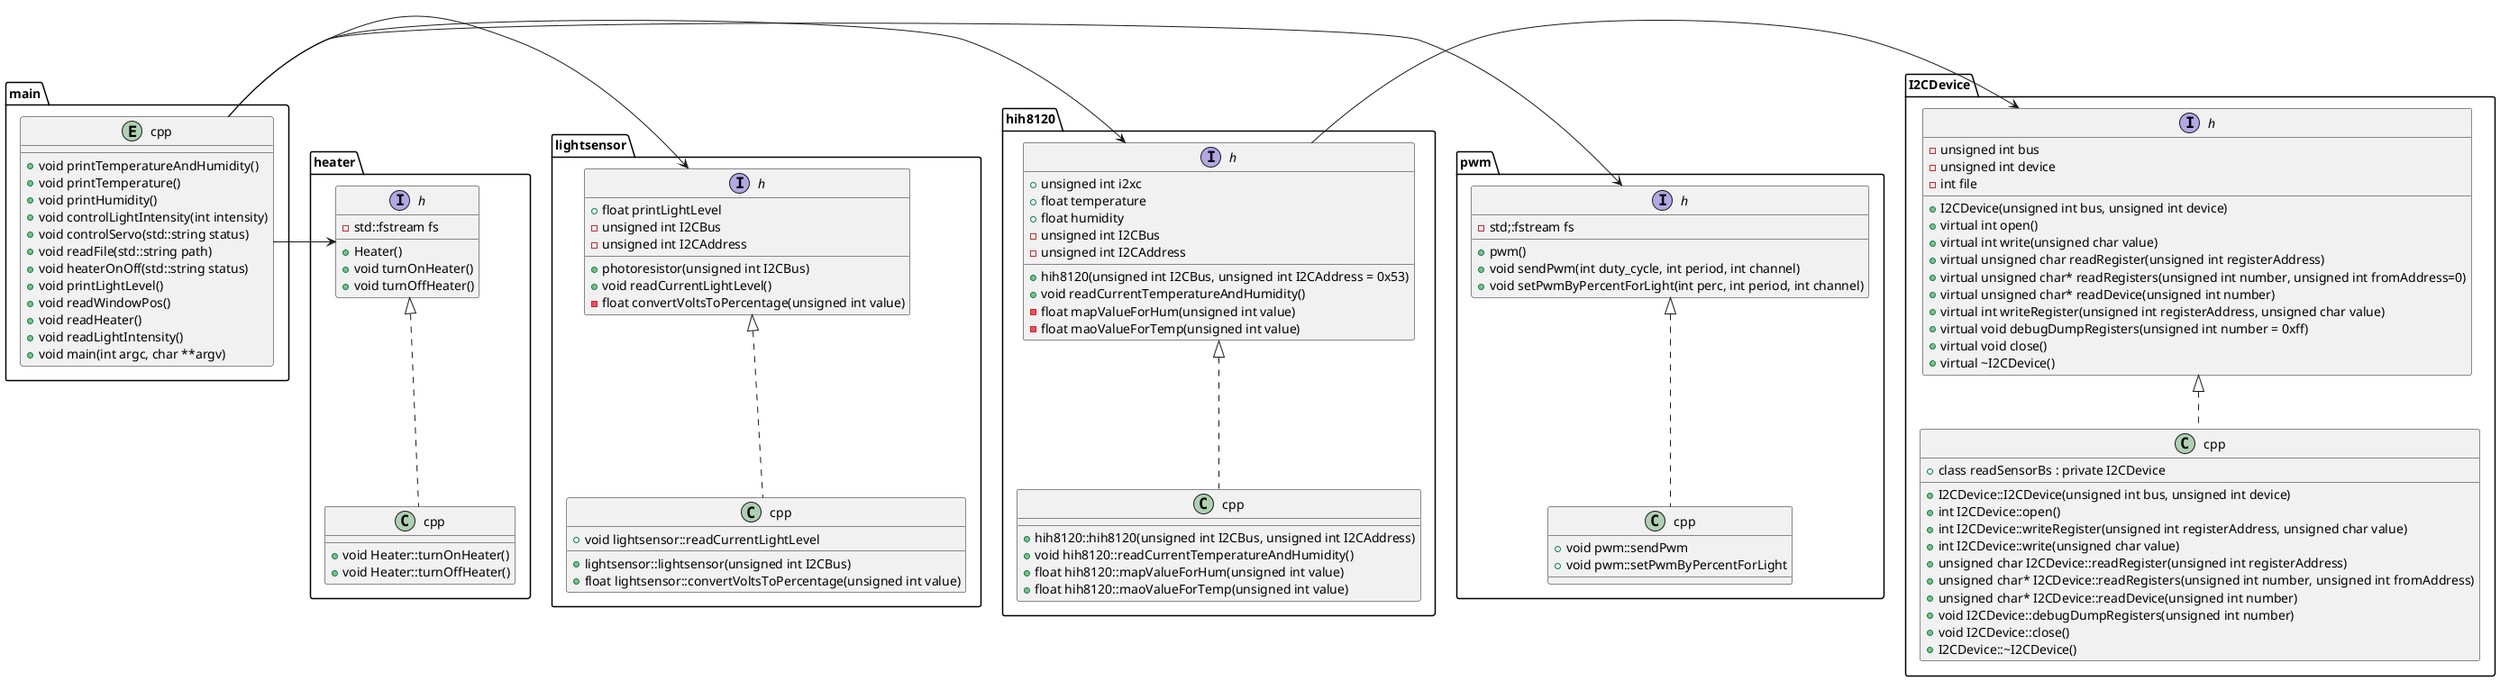 @startuml


entity main.cpp
{
    + void printTemperatureAndHumidity()
    + void printTemperature()
    + void printHumidity()
    + void controlLightIntensity(int intensity)
    + void controlServo(std::string status)
    + void readFile(std::string path)
    + void heaterOnOff(std::string status)
    + void printLightLevel()
    + void readWindowPos()
    + void readHeater()
    + void readLightIntensity()
    + void main(int argc, char **argv)
}

interface hih8120.h
{
    + unsigned int i2xc
    + float temperature
    + float humidity
    -unsigned int I2CBus
    -unsigned int I2CAddress
    + hih8120(unsigned int I2CBus, unsigned int I2CAddress = 0x53)
    + void readCurrentTemperatureAndHumidity()
    -float mapValueForHum(unsigned int value)
    -float maoValueForTemp(unsigned int value)
}

class hih8120.cpp
{
    + hih8120::hih8120(unsigned int I2CBus, unsigned int I2CAddress)
    + void hih8120::readCurrentTemperatureAndHumidity()
    + float hih8120::mapValueForHum(unsigned int value)
    + float hih8120::maoValueForTemp(unsigned int value)
}

interface pwm.h
{
    + pwm()
    + void sendPwm(int duty_cycle, int period, int channel)
    + void setPwmByPercentForLight(int perc, int period, int channel)
    - std;:fstream fs
}

class pwm.cpp
{
    + void pwm::sendPwm
    + void pwm::setPwmByPercentForLight
}

interface lightsensor.h
{
    + float printLightLevel
    + photoresistor(unsigned int I2CBus)
    + void readCurrentLightLevel()
    - unsigned int I2CBus
    -unsigned int I2CAddress
    -float convertVoltsToPercentage(unsigned int value)
}

class lightsensor.cpp
{
    + lightsensor::lightsensor(unsigned int I2CBus)
    + void lightsensor::readCurrentLightLevel
    + float lightsensor::convertVoltsToPercentage(unsigned int value)
}

interface I2CDevice.h
{
    -unsigned int bus
    -unsigned int device
    -int file

    +I2CDevice(unsigned int bus, unsigned int device)
    +virtual int open()
    +virtual int write(unsigned char value)
    +virtual unsigned char readRegister(unsigned int registerAddress)
    +virtual unsigned char* readRegisters(unsigned int number, unsigned int fromAddress=0)
    +virtual unsigned char* readDevice(unsigned int number)
    +virtual int writeRegister(unsigned int registerAddress, unsigned char value)
    +virtual void debugDumpRegisters(unsigned int number = 0xff)
    +virtual void close()
    +virtual ~I2CDevice()
}

class I2CDevice.cpp
{
    +I2CDevice::I2CDevice(unsigned int bus, unsigned int device)
    +int I2CDevice::open()
    +int I2CDevice::writeRegister(unsigned int registerAddress, unsigned char value)
    +int I2CDevice::write(unsigned char value)
    +unsigned char I2CDevice::readRegister(unsigned int registerAddress)
    +unsigned char* I2CDevice::readRegisters(unsigned int number, unsigned int fromAddress)
    +unsigned char* I2CDevice::readDevice(unsigned int number)
    +void I2CDevice::debugDumpRegisters(unsigned int number)
    +void I2CDevice::close()
    +I2CDevice::~I2CDevice()
    +class readSensorBs : private I2CDevice
}

interface heater.h
{
    - std::fstream fs
    + Heater()
    + void turnOnHeater()
    + void turnOffHeater()
}

class heater.cpp
{
    + void Heater::turnOnHeater()
    + void Heater::turnOffHeater()
}

class heater.cpp implements heater.h
class I2CDevice.cpp implements I2CDevice.h
class lightsensor.cpp implements lightsensor.h
class hih8120.cpp implements hih8120.h
class pwm.cpp implements pwm.h

main.cpp -> heater.h
main.cpp -> lightsensor.h
main.cpp -> hih8120.h
main.cpp -> pwm.h
hih8120.h -> I2CDevice.h

@enduml